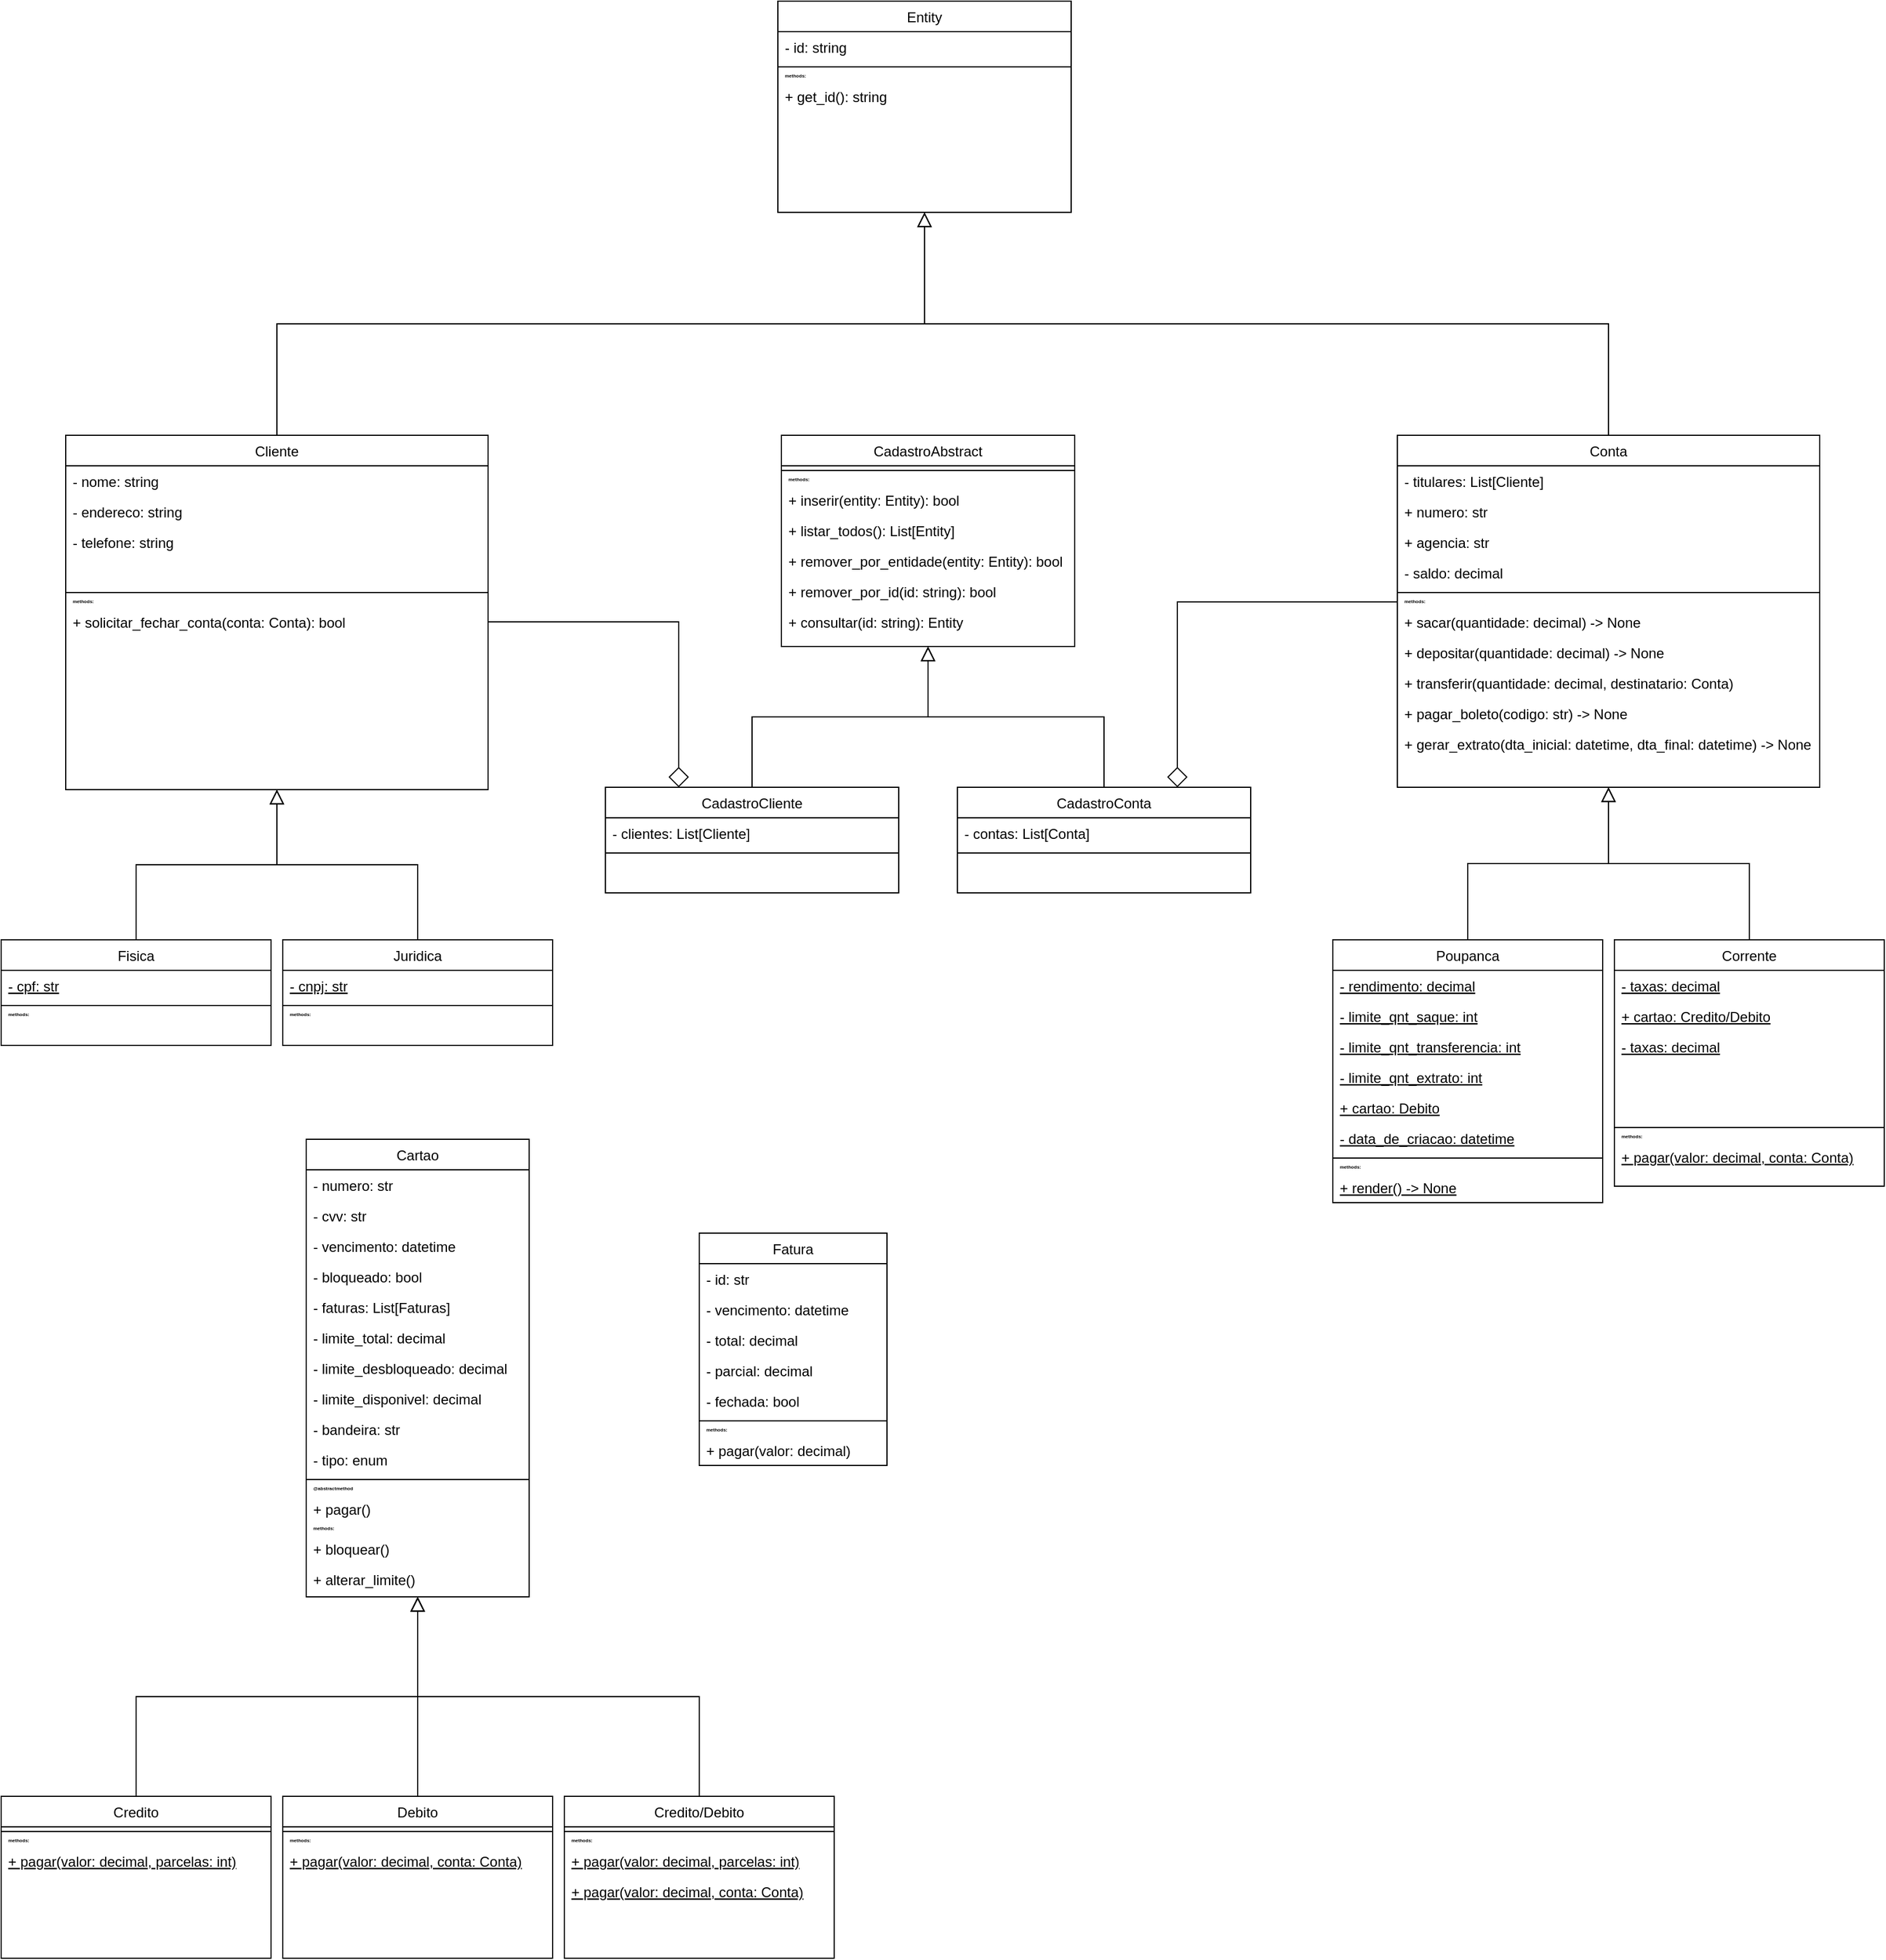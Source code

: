 <mxfile version="20.0.3" type="google"><diagram id="C5RBs43oDa-KdzZeNtuy" name="Page-1"><mxGraphModel grid="1" page="1" gridSize="10" guides="1" tooltips="1" connect="1" arrows="1" fold="1" pageScale="1" pageWidth="827" pageHeight="1169" math="0" shadow="0"><root><mxCell id="WIyWlLk6GJQsqaUBKTNV-0"/><mxCell id="WIyWlLk6GJQsqaUBKTNV-1" parent="WIyWlLk6GJQsqaUBKTNV-0"/><mxCell id="zkfFHV4jXpPFQw0GAbJ--6" value="Credito" style="swimlane;fontStyle=0;align=center;verticalAlign=top;childLayout=stackLayout;horizontal=1;startSize=26;horizontalStack=0;resizeParent=1;resizeLast=0;collapsible=1;marginBottom=0;rounded=0;shadow=0;strokeWidth=1;" vertex="1" parent="WIyWlLk6GJQsqaUBKTNV-1"><mxGeometry x="-85" y="460" width="230" height="138" as="geometry"><mxRectangle x="130" y="380" width="160" height="26" as="alternateBounds"/></mxGeometry></mxCell><mxCell id="zkfFHV4jXpPFQw0GAbJ--9" value="" style="line;html=1;strokeWidth=1;align=left;verticalAlign=middle;spacingTop=-1;spacingLeft=3;spacingRight=3;rotatable=0;labelPosition=right;points=[];portConstraint=eastwest;" vertex="1" parent="zkfFHV4jXpPFQw0GAbJ--6"><mxGeometry y="26" width="230" height="8" as="geometry"/></mxCell><mxCell id="u_0Yg5bYtsdsC9GdnKsK-55" value="methods:" style="text;align=left;verticalAlign=middle;spacingLeft=4;spacingRight=4;overflow=hidden;rotatable=0;points=[[0,0.5],[1,0.5]];portConstraint=eastwest;rounded=0;shadow=0;html=0;fontSize=4;fontStyle=1" vertex="1" parent="zkfFHV4jXpPFQw0GAbJ--6"><mxGeometry y="34" width="230" height="8" as="geometry"/></mxCell><mxCell id="zkfFHV4jXpPFQw0GAbJ--10" value="+ pagar(valor: decimal, parcelas: int)" style="text;align=left;verticalAlign=top;spacingLeft=4;spacingRight=4;overflow=hidden;rotatable=0;points=[[0,0.5],[1,0.5]];portConstraint=eastwest;fontStyle=4" vertex="1" parent="zkfFHV4jXpPFQw0GAbJ--6"><mxGeometry y="42" width="230" height="26" as="geometry"/></mxCell><mxCell id="zkfFHV4jXpPFQw0GAbJ--12" value="" style="endArrow=block;endSize=10;endFill=0;shadow=0;strokeWidth=1;rounded=0;edgeStyle=elbowEdgeStyle;elbow=vertical;entryX=0.5;entryY=1;entryDx=0;entryDy=0;" edge="1" parent="WIyWlLk6GJQsqaUBKTNV-1" source="zkfFHV4jXpPFQw0GAbJ--6" target="u_0Yg5bYtsdsC9GdnKsK-26"><mxGeometry width="160" relative="1" as="geometry"><mxPoint x="175" y="283" as="sourcePoint"/><mxPoint x="270" y="304" as="targetPoint"/></mxGeometry></mxCell><mxCell id="zkfFHV4jXpPFQw0GAbJ--13" value="Debito" style="swimlane;fontStyle=0;align=center;verticalAlign=top;childLayout=stackLayout;horizontal=1;startSize=26;horizontalStack=0;resizeParent=1;resizeLast=0;collapsible=1;marginBottom=0;rounded=0;shadow=0;strokeWidth=1;" vertex="1" parent="WIyWlLk6GJQsqaUBKTNV-1"><mxGeometry x="155" y="460" width="230" height="138" as="geometry"><mxRectangle x="340" y="380" width="170" height="26" as="alternateBounds"/></mxGeometry></mxCell><mxCell id="zkfFHV4jXpPFQw0GAbJ--15" value="" style="line;html=1;strokeWidth=1;align=left;verticalAlign=middle;spacingTop=-1;spacingLeft=3;spacingRight=3;rotatable=0;labelPosition=right;points=[];portConstraint=eastwest;" vertex="1" parent="zkfFHV4jXpPFQw0GAbJ--13"><mxGeometry y="26" width="230" height="8" as="geometry"/></mxCell><mxCell id="u_0Yg5bYtsdsC9GdnKsK-54" value="methods:" style="text;align=left;verticalAlign=middle;spacingLeft=4;spacingRight=4;overflow=hidden;rotatable=0;points=[[0,0.5],[1,0.5]];portConstraint=eastwest;rounded=0;shadow=0;html=0;fontSize=4;fontStyle=1" vertex="1" parent="zkfFHV4jXpPFQw0GAbJ--13"><mxGeometry y="34" width="230" height="8" as="geometry"/></mxCell><mxCell id="u_0Yg5bYtsdsC9GdnKsK-43" value="+ pagar(valor: decimal, conta: Conta)" style="text;align=left;verticalAlign=top;spacingLeft=4;spacingRight=4;overflow=hidden;rotatable=0;points=[[0,0.5],[1,0.5]];portConstraint=eastwest;fontStyle=4" vertex="1" parent="zkfFHV4jXpPFQw0GAbJ--13"><mxGeometry y="42" width="230" height="26" as="geometry"/></mxCell><mxCell id="zkfFHV4jXpPFQw0GAbJ--16" value="" style="endArrow=block;endSize=10;endFill=0;shadow=0;strokeWidth=1;rounded=0;edgeStyle=elbowEdgeStyle;elbow=vertical;entryX=0.5;entryY=1;entryDx=0;entryDy=0;" edge="1" parent="WIyWlLk6GJQsqaUBKTNV-1" source="zkfFHV4jXpPFQw0GAbJ--13" target="u_0Yg5bYtsdsC9GdnKsK-26"><mxGeometry width="160" relative="1" as="geometry"><mxPoint x="185" y="453" as="sourcePoint"/><mxPoint x="405" y="280" as="targetPoint"/></mxGeometry></mxCell><mxCell id="u_0Yg5bYtsdsC9GdnKsK-26" value="Cartao" style="swimlane;fontStyle=0;align=center;verticalAlign=top;childLayout=stackLayout;horizontal=1;startSize=26;horizontalStack=0;resizeParent=1;resizeLast=0;collapsible=1;marginBottom=0;rounded=0;shadow=0;strokeWidth=1;" vertex="1" parent="WIyWlLk6GJQsqaUBKTNV-1"><mxGeometry x="175" y="-100" width="190" height="390" as="geometry"><mxRectangle x="550" y="140" width="160" height="26" as="alternateBounds"/></mxGeometry></mxCell><mxCell id="u_0Yg5bYtsdsC9GdnKsK-27" value="- numero: str" style="text;align=left;verticalAlign=top;spacingLeft=4;spacingRight=4;overflow=hidden;rotatable=0;points=[[0,0.5],[1,0.5]];portConstraint=eastwest;" vertex="1" parent="u_0Yg5bYtsdsC9GdnKsK-26"><mxGeometry y="26" width="190" height="26" as="geometry"/></mxCell><mxCell id="u_0Yg5bYtsdsC9GdnKsK-28" value="- cvv: str" style="text;align=left;verticalAlign=top;spacingLeft=4;spacingRight=4;overflow=hidden;rotatable=0;points=[[0,0.5],[1,0.5]];portConstraint=eastwest;rounded=0;shadow=0;html=0;" vertex="1" parent="u_0Yg5bYtsdsC9GdnKsK-26"><mxGeometry y="52" width="190" height="26" as="geometry"/></mxCell><mxCell id="u_0Yg5bYtsdsC9GdnKsK-29" value="- vencimento: datetime" style="text;align=left;verticalAlign=top;spacingLeft=4;spacingRight=4;overflow=hidden;rotatable=0;points=[[0,0.5],[1,0.5]];portConstraint=eastwest;rounded=0;shadow=0;html=0;" vertex="1" parent="u_0Yg5bYtsdsC9GdnKsK-26"><mxGeometry y="78" width="190" height="26" as="geometry"/></mxCell><mxCell id="u_0Yg5bYtsdsC9GdnKsK-30" value="- bloqueado: bool" style="text;align=left;verticalAlign=top;spacingLeft=4;spacingRight=4;overflow=hidden;rotatable=0;points=[[0,0.5],[1,0.5]];portConstraint=eastwest;rounded=0;shadow=0;html=0;" vertex="1" parent="u_0Yg5bYtsdsC9GdnKsK-26"><mxGeometry y="104" width="190" height="26" as="geometry"/></mxCell><mxCell id="u_0Yg5bYtsdsC9GdnKsK-31" value="- faturas: List[Faturas]" style="text;align=left;verticalAlign=top;spacingLeft=4;spacingRight=4;overflow=hidden;rotatable=0;points=[[0,0.5],[1,0.5]];portConstraint=eastwest;rounded=0;shadow=0;html=0;" vertex="1" parent="u_0Yg5bYtsdsC9GdnKsK-26"><mxGeometry y="130" width="190" height="26" as="geometry"/></mxCell><mxCell id="u_0Yg5bYtsdsC9GdnKsK-36" value="- limite_total: decimal" style="text;align=left;verticalAlign=top;spacingLeft=4;spacingRight=4;overflow=hidden;rotatable=0;points=[[0,0.5],[1,0.5]];portConstraint=eastwest;rounded=0;shadow=0;html=0;" vertex="1" parent="u_0Yg5bYtsdsC9GdnKsK-26"><mxGeometry y="156" width="190" height="26" as="geometry"/></mxCell><mxCell id="u_0Yg5bYtsdsC9GdnKsK-37" value="- limite_desbloqueado: decimal" style="text;align=left;verticalAlign=top;spacingLeft=4;spacingRight=4;overflow=hidden;rotatable=0;points=[[0,0.5],[1,0.5]];portConstraint=eastwest;rounded=0;shadow=0;html=0;" vertex="1" parent="u_0Yg5bYtsdsC9GdnKsK-26"><mxGeometry y="182" width="190" height="26" as="geometry"/></mxCell><mxCell id="u_0Yg5bYtsdsC9GdnKsK-38" value="- limite_disponivel: decimal" style="text;align=left;verticalAlign=top;spacingLeft=4;spacingRight=4;overflow=hidden;rotatable=0;points=[[0,0.5],[1,0.5]];portConstraint=eastwest;rounded=0;shadow=0;html=0;" vertex="1" parent="u_0Yg5bYtsdsC9GdnKsK-26"><mxGeometry y="208" width="190" height="26" as="geometry"/></mxCell><mxCell id="u_0Yg5bYtsdsC9GdnKsK-39" value="- bandeira: str" style="text;align=left;verticalAlign=top;spacingLeft=4;spacingRight=4;overflow=hidden;rotatable=0;points=[[0,0.5],[1,0.5]];portConstraint=eastwest;rounded=0;shadow=0;html=0;" vertex="1" parent="u_0Yg5bYtsdsC9GdnKsK-26"><mxGeometry y="234" width="190" height="26" as="geometry"/></mxCell><mxCell id="u_0Yg5bYtsdsC9GdnKsK-207" value="- tipo: enum" style="text;align=left;verticalAlign=top;spacingLeft=4;spacingRight=4;overflow=hidden;rotatable=0;points=[[0,0.5],[1,0.5]];portConstraint=eastwest;rounded=0;shadow=0;html=0;" vertex="1" parent="u_0Yg5bYtsdsC9GdnKsK-26"><mxGeometry y="260" width="190" height="26" as="geometry"/></mxCell><mxCell id="u_0Yg5bYtsdsC9GdnKsK-32" value="" style="line;html=1;strokeWidth=1;align=left;verticalAlign=middle;spacingTop=-1;spacingLeft=3;spacingRight=3;rotatable=0;labelPosition=right;points=[];portConstraint=eastwest;" vertex="1" parent="u_0Yg5bYtsdsC9GdnKsK-26"><mxGeometry y="286" width="190" height="8" as="geometry"/></mxCell><mxCell id="u_0Yg5bYtsdsC9GdnKsK-40" value="@abstractmethod" style="text;align=left;verticalAlign=middle;spacingLeft=4;spacingRight=4;overflow=hidden;rotatable=0;points=[[0,0.5],[1,0.5]];portConstraint=eastwest;rounded=0;shadow=0;html=0;fontSize=4;fontStyle=1" vertex="1" parent="u_0Yg5bYtsdsC9GdnKsK-26"><mxGeometry y="294" width="190" height="8" as="geometry"/></mxCell><mxCell id="u_0Yg5bYtsdsC9GdnKsK-33" value="+ pagar()" style="text;align=left;verticalAlign=top;spacingLeft=4;spacingRight=4;overflow=hidden;rotatable=0;points=[[0,0.5],[1,0.5]];portConstraint=eastwest;" vertex="1" parent="u_0Yg5bYtsdsC9GdnKsK-26"><mxGeometry y="302" width="190" height="26" as="geometry"/></mxCell><mxCell id="u_0Yg5bYtsdsC9GdnKsK-41" value="methods:" style="text;align=left;verticalAlign=middle;spacingLeft=4;spacingRight=4;overflow=hidden;rotatable=0;points=[[0,0.5],[1,0.5]];portConstraint=eastwest;rounded=0;shadow=0;html=0;fontSize=4;fontStyle=1" vertex="1" parent="u_0Yg5bYtsdsC9GdnKsK-26"><mxGeometry y="328" width="190" height="8" as="geometry"/></mxCell><mxCell id="u_0Yg5bYtsdsC9GdnKsK-34" value="+ bloquear()" style="text;align=left;verticalAlign=top;spacingLeft=4;spacingRight=4;overflow=hidden;rotatable=0;points=[[0,0.5],[1,0.5]];portConstraint=eastwest;" vertex="1" parent="u_0Yg5bYtsdsC9GdnKsK-26"><mxGeometry y="336" width="190" height="26" as="geometry"/></mxCell><mxCell id="u_0Yg5bYtsdsC9GdnKsK-42" value="+ alterar_limite()" style="text;align=left;verticalAlign=top;spacingLeft=4;spacingRight=4;overflow=hidden;rotatable=0;points=[[0,0.5],[1,0.5]];portConstraint=eastwest;" vertex="1" parent="u_0Yg5bYtsdsC9GdnKsK-26"><mxGeometry y="362" width="190" height="26" as="geometry"/></mxCell><mxCell id="u_0Yg5bYtsdsC9GdnKsK-44" value="Conta" style="swimlane;fontStyle=0;align=center;verticalAlign=top;childLayout=stackLayout;horizontal=1;startSize=26;horizontalStack=0;resizeParent=1;resizeLast=0;collapsible=1;marginBottom=0;rounded=0;shadow=0;strokeWidth=1;" vertex="1" parent="WIyWlLk6GJQsqaUBKTNV-1"><mxGeometry x="1105" y="-700" width="360" height="300" as="geometry"><mxRectangle x="550" y="140" width="160" height="26" as="alternateBounds"/></mxGeometry></mxCell><mxCell id="u_0Yg5bYtsdsC9GdnKsK-45" value="- titulares: List[Cliente]" style="text;align=left;verticalAlign=top;spacingLeft=4;spacingRight=4;overflow=hidden;rotatable=0;points=[[0,0.5],[1,0.5]];portConstraint=eastwest;" vertex="1" parent="u_0Yg5bYtsdsC9GdnKsK-44"><mxGeometry y="26" width="360" height="26" as="geometry"/></mxCell><mxCell id="u_0Yg5bYtsdsC9GdnKsK-46" value="+ numero: str" style="text;align=left;verticalAlign=top;spacingLeft=4;spacingRight=4;overflow=hidden;rotatable=0;points=[[0,0.5],[1,0.5]];portConstraint=eastwest;rounded=0;shadow=0;html=0;" vertex="1" parent="u_0Yg5bYtsdsC9GdnKsK-44"><mxGeometry y="52" width="360" height="26" as="geometry"/></mxCell><mxCell id="u_0Yg5bYtsdsC9GdnKsK-47" value="+ agencia: str" style="text;align=left;verticalAlign=top;spacingLeft=4;spacingRight=4;overflow=hidden;rotatable=0;points=[[0,0.5],[1,0.5]];portConstraint=eastwest;rounded=0;shadow=0;html=0;" vertex="1" parent="u_0Yg5bYtsdsC9GdnKsK-44"><mxGeometry y="78" width="360" height="26" as="geometry"/></mxCell><mxCell id="u_0Yg5bYtsdsC9GdnKsK-48" value="- saldo: decimal" style="text;align=left;verticalAlign=top;spacingLeft=4;spacingRight=4;overflow=hidden;rotatable=0;points=[[0,0.5],[1,0.5]];portConstraint=eastwest;rounded=0;shadow=0;html=0;" vertex="1" parent="u_0Yg5bYtsdsC9GdnKsK-44"><mxGeometry y="104" width="360" height="26" as="geometry"/></mxCell><mxCell id="u_0Yg5bYtsdsC9GdnKsK-50" value="" style="line;html=1;strokeWidth=1;align=left;verticalAlign=middle;spacingTop=-1;spacingLeft=3;spacingRight=3;rotatable=0;labelPosition=right;points=[];portConstraint=eastwest;" vertex="1" parent="u_0Yg5bYtsdsC9GdnKsK-44"><mxGeometry y="130" width="360" height="8" as="geometry"/></mxCell><mxCell id="u_0Yg5bYtsdsC9GdnKsK-53" value="methods:" style="text;align=left;verticalAlign=middle;spacingLeft=4;spacingRight=4;overflow=hidden;rotatable=0;points=[[0,0.5],[1,0.5]];portConstraint=eastwest;rounded=0;shadow=0;html=0;fontSize=4;fontStyle=1" vertex="1" parent="u_0Yg5bYtsdsC9GdnKsK-44"><mxGeometry y="138" width="360" height="8" as="geometry"/></mxCell><mxCell id="u_0Yg5bYtsdsC9GdnKsK-51" value="+ sacar(quantidade: decimal) -&gt; None" style="text;align=left;verticalAlign=top;spacingLeft=4;spacingRight=4;overflow=hidden;rotatable=0;points=[[0,0.5],[1,0.5]];portConstraint=eastwest;" vertex="1" parent="u_0Yg5bYtsdsC9GdnKsK-44"><mxGeometry y="146" width="360" height="26" as="geometry"/></mxCell><mxCell id="u_0Yg5bYtsdsC9GdnKsK-62" value="+ depositar(quantidade: decimal) -&gt; None" style="text;align=left;verticalAlign=top;spacingLeft=4;spacingRight=4;overflow=hidden;rotatable=0;points=[[0,0.5],[1,0.5]];portConstraint=eastwest;" vertex="1" parent="u_0Yg5bYtsdsC9GdnKsK-44"><mxGeometry y="172" width="360" height="26" as="geometry"/></mxCell><mxCell id="u_0Yg5bYtsdsC9GdnKsK-63" value="+ transferir(quantidade: decimal, destinatario: Conta)" style="text;align=left;verticalAlign=top;spacingLeft=4;spacingRight=4;overflow=hidden;rotatable=0;points=[[0,0.5],[1,0.5]];portConstraint=eastwest;" vertex="1" parent="u_0Yg5bYtsdsC9GdnKsK-44"><mxGeometry y="198" width="360" height="26" as="geometry"/></mxCell><mxCell id="u_0Yg5bYtsdsC9GdnKsK-64" value="+ pagar_boleto(codigo: str) -&gt; None" style="text;align=left;verticalAlign=top;spacingLeft=4;spacingRight=4;overflow=hidden;rotatable=0;points=[[0,0.5],[1,0.5]];portConstraint=eastwest;" vertex="1" parent="u_0Yg5bYtsdsC9GdnKsK-44"><mxGeometry y="224" width="360" height="26" as="geometry"/></mxCell><mxCell id="u_0Yg5bYtsdsC9GdnKsK-90" value="+ gerar_extrato(dta_inicial: datetime, dta_final: datetime) -&gt; None" style="text;align=left;verticalAlign=top;spacingLeft=4;spacingRight=4;overflow=hidden;rotatable=0;points=[[0,0.5],[1,0.5]];portConstraint=eastwest;" vertex="1" parent="u_0Yg5bYtsdsC9GdnKsK-44"><mxGeometry y="250" width="360" height="26" as="geometry"/></mxCell><mxCell id="u_0Yg5bYtsdsC9GdnKsK-65" value="Fatura" style="swimlane;fontStyle=0;align=center;verticalAlign=top;childLayout=stackLayout;horizontal=1;startSize=26;horizontalStack=0;resizeParent=1;resizeLast=0;collapsible=1;marginBottom=0;rounded=0;shadow=0;strokeWidth=1;" vertex="1" parent="WIyWlLk6GJQsqaUBKTNV-1"><mxGeometry x="510" y="-20" width="160" height="198" as="geometry"><mxRectangle x="550" y="140" width="160" height="26" as="alternateBounds"/></mxGeometry></mxCell><mxCell id="u_0Yg5bYtsdsC9GdnKsK-208" value="- id: str" style="text;align=left;verticalAlign=top;spacingLeft=4;spacingRight=4;overflow=hidden;rotatable=0;points=[[0,0.5],[1,0.5]];portConstraint=eastwest;" vertex="1" parent="u_0Yg5bYtsdsC9GdnKsK-65"><mxGeometry y="26" width="160" height="26" as="geometry"/></mxCell><mxCell id="u_0Yg5bYtsdsC9GdnKsK-66" value="- vencimento: datetime" style="text;align=left;verticalAlign=top;spacingLeft=4;spacingRight=4;overflow=hidden;rotatable=0;points=[[0,0.5],[1,0.5]];portConstraint=eastwest;" vertex="1" parent="u_0Yg5bYtsdsC9GdnKsK-65"><mxGeometry y="52" width="160" height="26" as="geometry"/></mxCell><mxCell id="u_0Yg5bYtsdsC9GdnKsK-67" value="- total: decimal" style="text;align=left;verticalAlign=top;spacingLeft=4;spacingRight=4;overflow=hidden;rotatable=0;points=[[0,0.5],[1,0.5]];portConstraint=eastwest;rounded=0;shadow=0;html=0;" vertex="1" parent="u_0Yg5bYtsdsC9GdnKsK-65"><mxGeometry y="78" width="160" height="26" as="geometry"/></mxCell><mxCell id="u_0Yg5bYtsdsC9GdnKsK-68" value="- parcial: decimal" style="text;align=left;verticalAlign=top;spacingLeft=4;spacingRight=4;overflow=hidden;rotatable=0;points=[[0,0.5],[1,0.5]];portConstraint=eastwest;rounded=0;shadow=0;html=0;" vertex="1" parent="u_0Yg5bYtsdsC9GdnKsK-65"><mxGeometry y="104" width="160" height="26" as="geometry"/></mxCell><mxCell id="u_0Yg5bYtsdsC9GdnKsK-74" value="- fechada: bool" style="text;align=left;verticalAlign=top;spacingLeft=4;spacingRight=4;overflow=hidden;rotatable=0;points=[[0,0.5],[1,0.5]];portConstraint=eastwest;rounded=0;shadow=0;html=0;" vertex="1" parent="u_0Yg5bYtsdsC9GdnKsK-65"><mxGeometry y="130" width="160" height="26" as="geometry"/></mxCell><mxCell id="u_0Yg5bYtsdsC9GdnKsK-71" value="" style="line;html=1;strokeWidth=1;align=left;verticalAlign=middle;spacingTop=-1;spacingLeft=3;spacingRight=3;rotatable=0;labelPosition=right;points=[];portConstraint=eastwest;" vertex="1" parent="u_0Yg5bYtsdsC9GdnKsK-65"><mxGeometry y="156" width="160" height="8" as="geometry"/></mxCell><mxCell id="u_0Yg5bYtsdsC9GdnKsK-75" value="methods:" style="text;align=left;verticalAlign=middle;spacingLeft=4;spacingRight=4;overflow=hidden;rotatable=0;points=[[0,0.5],[1,0.5]];portConstraint=eastwest;rounded=0;shadow=0;html=0;fontSize=4;fontStyle=1" vertex="1" parent="u_0Yg5bYtsdsC9GdnKsK-65"><mxGeometry y="164" width="160" height="8" as="geometry"/></mxCell><mxCell id="u_0Yg5bYtsdsC9GdnKsK-72" value="+ pagar(valor: decimal)" style="text;align=left;verticalAlign=top;spacingLeft=4;spacingRight=4;overflow=hidden;rotatable=0;points=[[0,0.5],[1,0.5]];portConstraint=eastwest;" vertex="1" parent="u_0Yg5bYtsdsC9GdnKsK-65"><mxGeometry y="172" width="160" height="26" as="geometry"/></mxCell><mxCell id="u_0Yg5bYtsdsC9GdnKsK-77" value="Poupanca" style="swimlane;fontStyle=0;align=center;verticalAlign=top;childLayout=stackLayout;horizontal=1;startSize=26;horizontalStack=0;resizeParent=1;resizeLast=0;collapsible=1;marginBottom=0;rounded=0;shadow=0;strokeWidth=1;" vertex="1" parent="WIyWlLk6GJQsqaUBKTNV-1"><mxGeometry x="1050" y="-270" width="230" height="224" as="geometry"><mxRectangle x="130" y="380" width="160" height="26" as="alternateBounds"/></mxGeometry></mxCell><mxCell id="u_0Yg5bYtsdsC9GdnKsK-92" value="- rendimento: decimal" style="text;align=left;verticalAlign=top;spacingLeft=4;spacingRight=4;overflow=hidden;rotatable=0;points=[[0,0.5],[1,0.5]];portConstraint=eastwest;fontStyle=4" vertex="1" parent="u_0Yg5bYtsdsC9GdnKsK-77"><mxGeometry y="26" width="230" height="26" as="geometry"/></mxCell><mxCell id="u_0Yg5bYtsdsC9GdnKsK-93" value="- limite_qnt_saque: int" style="text;align=left;verticalAlign=top;spacingLeft=4;spacingRight=4;overflow=hidden;rotatable=0;points=[[0,0.5],[1,0.5]];portConstraint=eastwest;fontStyle=4" vertex="1" parent="u_0Yg5bYtsdsC9GdnKsK-77"><mxGeometry y="52" width="230" height="26" as="geometry"/></mxCell><mxCell id="u_0Yg5bYtsdsC9GdnKsK-94" value="- limite_qnt_transferencia: int" style="text;align=left;verticalAlign=top;spacingLeft=4;spacingRight=4;overflow=hidden;rotatable=0;points=[[0,0.5],[1,0.5]];portConstraint=eastwest;fontStyle=4" vertex="1" parent="u_0Yg5bYtsdsC9GdnKsK-77"><mxGeometry y="78" width="230" height="26" as="geometry"/></mxCell><mxCell id="u_0Yg5bYtsdsC9GdnKsK-95" value="- limite_qnt_extrato: int" style="text;align=left;verticalAlign=top;spacingLeft=4;spacingRight=4;overflow=hidden;rotatable=0;points=[[0,0.5],[1,0.5]];portConstraint=eastwest;fontStyle=4" vertex="1" parent="u_0Yg5bYtsdsC9GdnKsK-77"><mxGeometry y="104" width="230" height="26" as="geometry"/></mxCell><mxCell id="u_0Yg5bYtsdsC9GdnKsK-96" value="+ cartao: Debito" style="text;align=left;verticalAlign=top;spacingLeft=4;spacingRight=4;overflow=hidden;rotatable=0;points=[[0,0.5],[1,0.5]];portConstraint=eastwest;fontStyle=4" vertex="1" parent="u_0Yg5bYtsdsC9GdnKsK-77"><mxGeometry y="130" width="230" height="26" as="geometry"/></mxCell><mxCell id="u_0Yg5bYtsdsC9GdnKsK-220" value="- data_de_criacao: datetime" style="text;align=left;verticalAlign=top;spacingLeft=4;spacingRight=4;overflow=hidden;rotatable=0;points=[[0,0.5],[1,0.5]];portConstraint=eastwest;fontStyle=4" vertex="1" parent="u_0Yg5bYtsdsC9GdnKsK-77"><mxGeometry y="156" width="230" height="26" as="geometry"/></mxCell><mxCell id="u_0Yg5bYtsdsC9GdnKsK-78" value="" style="line;html=1;strokeWidth=1;align=left;verticalAlign=middle;spacingTop=-1;spacingLeft=3;spacingRight=3;rotatable=0;labelPosition=right;points=[];portConstraint=eastwest;" vertex="1" parent="u_0Yg5bYtsdsC9GdnKsK-77"><mxGeometry y="182" width="230" height="8" as="geometry"/></mxCell><mxCell id="u_0Yg5bYtsdsC9GdnKsK-79" value="methods:" style="text;align=left;verticalAlign=middle;spacingLeft=4;spacingRight=4;overflow=hidden;rotatable=0;points=[[0,0.5],[1,0.5]];portConstraint=eastwest;rounded=0;shadow=0;html=0;fontSize=4;fontStyle=1" vertex="1" parent="u_0Yg5bYtsdsC9GdnKsK-77"><mxGeometry y="190" width="230" height="8" as="geometry"/></mxCell><mxCell id="u_0Yg5bYtsdsC9GdnKsK-91" value="+ render() -&gt; None" style="text;align=left;verticalAlign=top;spacingLeft=4;spacingRight=4;overflow=hidden;rotatable=0;points=[[0,0.5],[1,0.5]];portConstraint=eastwest;fontStyle=4" vertex="1" parent="u_0Yg5bYtsdsC9GdnKsK-77"><mxGeometry y="198" width="230" height="26" as="geometry"/></mxCell><mxCell id="u_0Yg5bYtsdsC9GdnKsK-81" value="" style="endArrow=block;endSize=10;endFill=0;shadow=0;strokeWidth=1;rounded=0;edgeStyle=elbowEdgeStyle;elbow=vertical;entryX=0.5;entryY=1;entryDx=0;entryDy=0;" edge="1" parent="WIyWlLk6GJQsqaUBKTNV-1" source="u_0Yg5bYtsdsC9GdnKsK-77" target="u_0Yg5bYtsdsC9GdnKsK-44"><mxGeometry width="160" relative="1" as="geometry"><mxPoint x="1160" y="-431" as="sourcePoint"/><mxPoint x="1245" y="-410" as="targetPoint"/></mxGeometry></mxCell><mxCell id="u_0Yg5bYtsdsC9GdnKsK-82" value="Corrente" style="swimlane;fontStyle=0;align=center;verticalAlign=top;childLayout=stackLayout;horizontal=1;startSize=26;horizontalStack=0;resizeParent=1;resizeLast=0;collapsible=1;marginBottom=0;rounded=0;shadow=0;strokeWidth=1;" vertex="1" parent="WIyWlLk6GJQsqaUBKTNV-1"><mxGeometry x="1290" y="-270" width="230" height="210" as="geometry"><mxRectangle x="340" y="380" width="170" height="26" as="alternateBounds"/></mxGeometry></mxCell><mxCell id="u_0Yg5bYtsdsC9GdnKsK-97" value="- taxas: decimal" style="text;align=left;verticalAlign=top;spacingLeft=4;spacingRight=4;overflow=hidden;rotatable=0;points=[[0,0.5],[1,0.5]];portConstraint=eastwest;fontStyle=4" vertex="1" parent="u_0Yg5bYtsdsC9GdnKsK-82"><mxGeometry y="26" width="230" height="26" as="geometry"/></mxCell><mxCell id="u_0Yg5bYtsdsC9GdnKsK-98" value="+ cartao: Credito/Debito" style="text;align=left;verticalAlign=top;spacingLeft=4;spacingRight=4;overflow=hidden;rotatable=0;points=[[0,0.5],[1,0.5]];portConstraint=eastwest;fontStyle=4" vertex="1" parent="u_0Yg5bYtsdsC9GdnKsK-82"><mxGeometry y="52" width="230" height="26" as="geometry"/></mxCell><mxCell id="u_0Yg5bYtsdsC9GdnKsK-99" value="- taxas: decimal" style="text;align=left;verticalAlign=top;spacingLeft=4;spacingRight=4;overflow=hidden;rotatable=0;points=[[0,0.5],[1,0.5]];portConstraint=eastwest;fontStyle=4" vertex="1" parent="u_0Yg5bYtsdsC9GdnKsK-82"><mxGeometry y="78" width="230" height="26" as="geometry"/></mxCell><mxCell id="u_0Yg5bYtsdsC9GdnKsK-155" style="text;align=left;verticalAlign=top;spacingLeft=4;spacingRight=4;overflow=hidden;rotatable=0;points=[[0,0.5],[1,0.5]];portConstraint=eastwest;fontStyle=4" vertex="1" parent="u_0Yg5bYtsdsC9GdnKsK-82"><mxGeometry y="104" width="230" height="26" as="geometry"/></mxCell><mxCell id="u_0Yg5bYtsdsC9GdnKsK-154" style="text;align=left;verticalAlign=top;spacingLeft=4;spacingRight=4;overflow=hidden;rotatable=0;points=[[0,0.5],[1,0.5]];portConstraint=eastwest;fontStyle=4" vertex="1" parent="u_0Yg5bYtsdsC9GdnKsK-82"><mxGeometry y="130" width="230" height="26" as="geometry"/></mxCell><mxCell id="u_0Yg5bYtsdsC9GdnKsK-83" value="" style="line;html=1;strokeWidth=1;align=left;verticalAlign=middle;spacingTop=-1;spacingLeft=3;spacingRight=3;rotatable=0;labelPosition=right;points=[];portConstraint=eastwest;" vertex="1" parent="u_0Yg5bYtsdsC9GdnKsK-82"><mxGeometry y="156" width="230" height="8" as="geometry"/></mxCell><mxCell id="u_0Yg5bYtsdsC9GdnKsK-84" value="methods:" style="text;align=left;verticalAlign=middle;spacingLeft=4;spacingRight=4;overflow=hidden;rotatable=0;points=[[0,0.5],[1,0.5]];portConstraint=eastwest;rounded=0;shadow=0;html=0;fontSize=4;fontStyle=1" vertex="1" parent="u_0Yg5bYtsdsC9GdnKsK-82"><mxGeometry y="164" width="230" height="8" as="geometry"/></mxCell><mxCell id="u_0Yg5bYtsdsC9GdnKsK-85" value="+ pagar(valor: decimal, conta: Conta)" style="text;align=left;verticalAlign=top;spacingLeft=4;spacingRight=4;overflow=hidden;rotatable=0;points=[[0,0.5],[1,0.5]];portConstraint=eastwest;fontStyle=4" vertex="1" parent="u_0Yg5bYtsdsC9GdnKsK-82"><mxGeometry y="172" width="230" height="26" as="geometry"/></mxCell><mxCell id="u_0Yg5bYtsdsC9GdnKsK-86" value="" style="endArrow=block;endSize=10;endFill=0;shadow=0;strokeWidth=1;rounded=0;edgeStyle=elbowEdgeStyle;elbow=vertical;entryX=0.5;entryY=1;entryDx=0;entryDy=0;" edge="1" parent="WIyWlLk6GJQsqaUBKTNV-1" source="u_0Yg5bYtsdsC9GdnKsK-82" target="u_0Yg5bYtsdsC9GdnKsK-44"><mxGeometry width="160" relative="1" as="geometry"><mxPoint x="1170" y="-261" as="sourcePoint"/><mxPoint x="1325" y="-410" as="targetPoint"/></mxGeometry></mxCell><mxCell id="u_0Yg5bYtsdsC9GdnKsK-100" value="Credito/Debito" style="swimlane;fontStyle=0;align=center;verticalAlign=top;childLayout=stackLayout;horizontal=1;startSize=26;horizontalStack=0;resizeParent=1;resizeLast=0;collapsible=1;marginBottom=0;rounded=0;shadow=0;strokeWidth=1;" vertex="1" parent="WIyWlLk6GJQsqaUBKTNV-1"><mxGeometry x="395" y="460" width="230" height="138" as="geometry"><mxRectangle x="340" y="380" width="170" height="26" as="alternateBounds"/></mxGeometry></mxCell><mxCell id="u_0Yg5bYtsdsC9GdnKsK-101" value="" style="line;html=1;strokeWidth=1;align=left;verticalAlign=middle;spacingTop=-1;spacingLeft=3;spacingRight=3;rotatable=0;labelPosition=right;points=[];portConstraint=eastwest;" vertex="1" parent="u_0Yg5bYtsdsC9GdnKsK-100"><mxGeometry y="26" width="230" height="8" as="geometry"/></mxCell><mxCell id="u_0Yg5bYtsdsC9GdnKsK-102" value="methods:" style="text;align=left;verticalAlign=middle;spacingLeft=4;spacingRight=4;overflow=hidden;rotatable=0;points=[[0,0.5],[1,0.5]];portConstraint=eastwest;rounded=0;shadow=0;html=0;fontSize=4;fontStyle=1" vertex="1" parent="u_0Yg5bYtsdsC9GdnKsK-100"><mxGeometry y="34" width="230" height="8" as="geometry"/></mxCell><mxCell id="u_0Yg5bYtsdsC9GdnKsK-104" value="+ pagar(valor: decimal, parcelas: int)" style="text;align=left;verticalAlign=top;spacingLeft=4;spacingRight=4;overflow=hidden;rotatable=0;points=[[0,0.5],[1,0.5]];portConstraint=eastwest;fontStyle=4" vertex="1" parent="u_0Yg5bYtsdsC9GdnKsK-100"><mxGeometry y="42" width="230" height="26" as="geometry"/></mxCell><mxCell id="u_0Yg5bYtsdsC9GdnKsK-103" value="+ pagar(valor: decimal, conta: Conta)" style="text;align=left;verticalAlign=top;spacingLeft=4;spacingRight=4;overflow=hidden;rotatable=0;points=[[0,0.5],[1,0.5]];portConstraint=eastwest;fontStyle=4" vertex="1" parent="u_0Yg5bYtsdsC9GdnKsK-100"><mxGeometry y="68" width="230" height="26" as="geometry"/></mxCell><mxCell id="u_0Yg5bYtsdsC9GdnKsK-105" value="" style="endArrow=block;endSize=10;endFill=0;shadow=0;strokeWidth=1;rounded=0;edgeStyle=elbowEdgeStyle;elbow=vertical;entryX=0.5;entryY=1;entryDx=0;entryDy=0;exitX=0.5;exitY=0;exitDx=0;exitDy=0;" edge="1" parent="WIyWlLk6GJQsqaUBKTNV-1" source="u_0Yg5bYtsdsC9GdnKsK-100" target="u_0Yg5bYtsdsC9GdnKsK-26"><mxGeometry width="160" relative="1" as="geometry"><mxPoint x="40" y="470" as="sourcePoint"/><mxPoint x="280" y="300" as="targetPoint"/></mxGeometry></mxCell><mxCell id="u_0Yg5bYtsdsC9GdnKsK-107" value="CadastroAbstract" style="swimlane;fontStyle=0;align=center;verticalAlign=top;childLayout=stackLayout;horizontal=1;startSize=26;horizontalStack=0;resizeParent=1;resizeLast=0;collapsible=1;marginBottom=0;rounded=0;shadow=0;strokeWidth=1;" vertex="1" parent="WIyWlLk6GJQsqaUBKTNV-1"><mxGeometry x="580" y="-700" width="250" height="180" as="geometry"><mxRectangle x="550" y="140" width="160" height="26" as="alternateBounds"/></mxGeometry></mxCell><mxCell id="u_0Yg5bYtsdsC9GdnKsK-113" value="" style="line;html=1;strokeWidth=1;align=left;verticalAlign=middle;spacingTop=-1;spacingLeft=3;spacingRight=3;rotatable=0;labelPosition=right;points=[];portConstraint=eastwest;" vertex="1" parent="u_0Yg5bYtsdsC9GdnKsK-107"><mxGeometry y="26" width="250" height="8" as="geometry"/></mxCell><mxCell id="u_0Yg5bYtsdsC9GdnKsK-156" value="methods:" style="text;align=left;verticalAlign=middle;spacingLeft=4;spacingRight=4;overflow=hidden;rotatable=0;points=[[0,0.5],[1,0.5]];portConstraint=eastwest;rounded=0;shadow=0;html=0;fontSize=4;fontStyle=1" vertex="1" parent="u_0Yg5bYtsdsC9GdnKsK-107"><mxGeometry y="34" width="250" height="8" as="geometry"/></mxCell><mxCell id="u_0Yg5bYtsdsC9GdnKsK-120" value="+ inserir(entity: Entity): bool" style="text;align=left;verticalAlign=top;spacingLeft=4;spacingRight=4;overflow=hidden;rotatable=0;points=[[0,0.5],[1,0.5]];portConstraint=eastwest;rounded=0;shadow=0;html=0;" vertex="1" parent="u_0Yg5bYtsdsC9GdnKsK-107"><mxGeometry y="42" width="250" height="26" as="geometry"/></mxCell><mxCell id="u_0Yg5bYtsdsC9GdnKsK-124" value="+ listar_todos(): List[Entity]" style="text;align=left;verticalAlign=top;spacingLeft=4;spacingRight=4;overflow=hidden;rotatable=0;points=[[0,0.5],[1,0.5]];portConstraint=eastwest;rounded=0;shadow=0;html=0;" vertex="1" parent="u_0Yg5bYtsdsC9GdnKsK-107"><mxGeometry y="68" width="250" height="26" as="geometry"/></mxCell><mxCell id="u_0Yg5bYtsdsC9GdnKsK-123" value="+ remover_por_entidade(entity: Entity): bool" style="text;align=left;verticalAlign=top;spacingLeft=4;spacingRight=4;overflow=hidden;rotatable=0;points=[[0,0.5],[1,0.5]];portConstraint=eastwest;rounded=0;shadow=0;html=0;" vertex="1" parent="u_0Yg5bYtsdsC9GdnKsK-107"><mxGeometry y="94" width="250" height="26" as="geometry"/></mxCell><mxCell id="u_0Yg5bYtsdsC9GdnKsK-122" value="+ remover_por_id(id: string): bool" style="text;align=left;verticalAlign=top;spacingLeft=4;spacingRight=4;overflow=hidden;rotatable=0;points=[[0,0.5],[1,0.5]];portConstraint=eastwest;rounded=0;shadow=0;html=0;" vertex="1" parent="u_0Yg5bYtsdsC9GdnKsK-107"><mxGeometry y="120" width="250" height="26" as="geometry"/></mxCell><mxCell id="u_0Yg5bYtsdsC9GdnKsK-121" value="+ consultar(id: string): Entity" style="text;align=left;verticalAlign=top;spacingLeft=4;spacingRight=4;overflow=hidden;rotatable=0;points=[[0,0.5],[1,0.5]];portConstraint=eastwest;" vertex="1" parent="u_0Yg5bYtsdsC9GdnKsK-107"><mxGeometry y="146" width="250" height="26" as="geometry"/></mxCell><mxCell id="u_0Yg5bYtsdsC9GdnKsK-125" value="CadastroCliente" style="swimlane;fontStyle=0;align=center;verticalAlign=top;childLayout=stackLayout;horizontal=1;startSize=26;horizontalStack=0;resizeParent=1;resizeLast=0;collapsible=1;marginBottom=0;rounded=0;shadow=0;strokeWidth=1;" vertex="1" parent="WIyWlLk6GJQsqaUBKTNV-1"><mxGeometry x="430" y="-400" width="250" height="90" as="geometry"><mxRectangle x="550" y="140" width="160" height="26" as="alternateBounds"/></mxGeometry></mxCell><mxCell id="u_0Yg5bYtsdsC9GdnKsK-133" value="- clientes: List[Cliente]" style="text;align=left;verticalAlign=top;spacingLeft=4;spacingRight=4;overflow=hidden;rotatable=0;points=[[0,0.5],[1,0.5]];portConstraint=eastwest;rounded=0;shadow=0;html=0;" vertex="1" parent="u_0Yg5bYtsdsC9GdnKsK-125"><mxGeometry y="26" width="250" height="26" as="geometry"/></mxCell><mxCell id="u_0Yg5bYtsdsC9GdnKsK-126" value="" style="line;html=1;strokeWidth=1;align=left;verticalAlign=middle;spacingTop=-1;spacingLeft=3;spacingRight=3;rotatable=0;labelPosition=right;points=[];portConstraint=eastwest;" vertex="1" parent="u_0Yg5bYtsdsC9GdnKsK-125"><mxGeometry y="52" width="250" height="8" as="geometry"/></mxCell><mxCell id="u_0Yg5bYtsdsC9GdnKsK-134" value="CadastroConta" style="swimlane;fontStyle=0;align=center;verticalAlign=top;childLayout=stackLayout;horizontal=1;startSize=26;horizontalStack=0;resizeParent=1;resizeLast=0;collapsible=1;marginBottom=0;rounded=0;shadow=0;strokeWidth=1;" vertex="1" parent="WIyWlLk6GJQsqaUBKTNV-1"><mxGeometry x="730" y="-400" width="250" height="90" as="geometry"><mxRectangle x="550" y="140" width="160" height="26" as="alternateBounds"/></mxGeometry></mxCell><mxCell id="u_0Yg5bYtsdsC9GdnKsK-135" value="- contas: List[Conta]" style="text;align=left;verticalAlign=top;spacingLeft=4;spacingRight=4;overflow=hidden;rotatable=0;points=[[0,0.5],[1,0.5]];portConstraint=eastwest;rounded=0;shadow=0;html=0;" vertex="1" parent="u_0Yg5bYtsdsC9GdnKsK-134"><mxGeometry y="26" width="250" height="26" as="geometry"/></mxCell><mxCell id="u_0Yg5bYtsdsC9GdnKsK-136" value="" style="line;html=1;strokeWidth=1;align=left;verticalAlign=middle;spacingTop=-1;spacingLeft=3;spacingRight=3;rotatable=0;labelPosition=right;points=[];portConstraint=eastwest;" vertex="1" parent="u_0Yg5bYtsdsC9GdnKsK-134"><mxGeometry y="52" width="250" height="8" as="geometry"/></mxCell><mxCell id="u_0Yg5bYtsdsC9GdnKsK-138" value="" style="endArrow=block;endSize=10;endFill=0;shadow=0;strokeWidth=1;rounded=0;edgeStyle=elbowEdgeStyle;elbow=vertical;entryX=0.5;entryY=1;entryDx=0;entryDy=0;exitX=0.5;exitY=0;exitDx=0;exitDy=0;" edge="1" parent="WIyWlLk6GJQsqaUBKTNV-1" source="u_0Yg5bYtsdsC9GdnKsK-134" target="u_0Yg5bYtsdsC9GdnKsK-107"><mxGeometry width="160" relative="1" as="geometry"><mxPoint x="820" y="-384" as="sourcePoint"/><mxPoint x="700" y="-512" as="targetPoint"/></mxGeometry></mxCell><mxCell id="u_0Yg5bYtsdsC9GdnKsK-137" value="" style="endArrow=block;endSize=10;endFill=0;shadow=0;strokeWidth=1;rounded=0;edgeStyle=elbowEdgeStyle;elbow=vertical;entryX=0.5;entryY=1;entryDx=0;entryDy=0;exitX=0.5;exitY=0;exitDx=0;exitDy=0;" edge="1" parent="WIyWlLk6GJQsqaUBKTNV-1" source="u_0Yg5bYtsdsC9GdnKsK-125" target="u_0Yg5bYtsdsC9GdnKsK-107"><mxGeometry width="160" relative="1" as="geometry"><mxPoint x="580" y="-384" as="sourcePoint"/><mxPoint x="700" y="-512" as="targetPoint"/></mxGeometry></mxCell><mxCell id="u_0Yg5bYtsdsC9GdnKsK-150" value="" style="endArrow=block;endSize=10;endFill=0;shadow=0;strokeWidth=1;rounded=0;edgeStyle=elbowEdgeStyle;elbow=vertical;exitX=0.5;exitY=0;exitDx=0;exitDy=0;entryX=0.5;entryY=1;entryDx=0;entryDy=0;" edge="1" parent="WIyWlLk6GJQsqaUBKTNV-1" source="u_0Yg5bYtsdsC9GdnKsK-44" target="u_0Yg5bYtsdsC9GdnKsK-174"><mxGeometry width="160" relative="1" as="geometry"><mxPoint x="1595" y="-692.0" as="sourcePoint"/><mxPoint x="690" y="-810" as="targetPoint"/></mxGeometry></mxCell><mxCell id="u_0Yg5bYtsdsC9GdnKsK-153" style="edgeStyle=orthogonalEdgeStyle;rounded=0;orthogonalLoop=1;jettySize=auto;html=1;entryX=0.75;entryY=0;entryDx=0;entryDy=0;fontSize=5;endArrow=diamond;endFill=0;endSize=15;" edge="1" parent="WIyWlLk6GJQsqaUBKTNV-1" source="u_0Yg5bYtsdsC9GdnKsK-53" target="u_0Yg5bYtsdsC9GdnKsK-134"><mxGeometry relative="1" as="geometry"/></mxCell><mxCell id="u_0Yg5bYtsdsC9GdnKsK-158" value="Cliente" style="swimlane;fontStyle=0;align=center;verticalAlign=top;childLayout=stackLayout;horizontal=1;startSize=26;horizontalStack=0;resizeParent=1;resizeLast=0;collapsible=1;marginBottom=0;rounded=0;shadow=0;strokeWidth=1;" vertex="1" parent="WIyWlLk6GJQsqaUBKTNV-1"><mxGeometry x="-30" y="-700" width="360" height="302" as="geometry"><mxRectangle x="550" y="140" width="160" height="26" as="alternateBounds"/></mxGeometry></mxCell><mxCell id="u_0Yg5bYtsdsC9GdnKsK-160" value="- nome: string" style="text;align=left;verticalAlign=top;spacingLeft=4;spacingRight=4;overflow=hidden;rotatable=0;points=[[0,0.5],[1,0.5]];portConstraint=eastwest;" vertex="1" parent="u_0Yg5bYtsdsC9GdnKsK-158"><mxGeometry y="26" width="360" height="26" as="geometry"/></mxCell><mxCell id="u_0Yg5bYtsdsC9GdnKsK-161" value="- endereco: string" style="text;align=left;verticalAlign=top;spacingLeft=4;spacingRight=4;overflow=hidden;rotatable=0;points=[[0,0.5],[1,0.5]];portConstraint=eastwest;rounded=0;shadow=0;html=0;" vertex="1" parent="u_0Yg5bYtsdsC9GdnKsK-158"><mxGeometry y="52" width="360" height="26" as="geometry"/></mxCell><mxCell id="u_0Yg5bYtsdsC9GdnKsK-162" value="- telefone: string" style="text;align=left;verticalAlign=top;spacingLeft=4;spacingRight=4;overflow=hidden;rotatable=0;points=[[0,0.5],[1,0.5]];portConstraint=eastwest;rounded=0;shadow=0;html=0;" vertex="1" parent="u_0Yg5bYtsdsC9GdnKsK-158"><mxGeometry y="78" width="360" height="26" as="geometry"/></mxCell><mxCell id="u_0Yg5bYtsdsC9GdnKsK-203" style="text;align=left;verticalAlign=top;spacingLeft=4;spacingRight=4;overflow=hidden;rotatable=0;points=[[0,0.5],[1,0.5]];portConstraint=eastwest;rounded=0;shadow=0;html=0;" vertex="1" parent="u_0Yg5bYtsdsC9GdnKsK-158"><mxGeometry y="104" width="360" height="26" as="geometry"/></mxCell><mxCell id="u_0Yg5bYtsdsC9GdnKsK-164" value="" style="line;html=1;strokeWidth=1;align=left;verticalAlign=middle;spacingTop=-1;spacingLeft=3;spacingRight=3;rotatable=0;labelPosition=right;points=[];portConstraint=eastwest;" vertex="1" parent="u_0Yg5bYtsdsC9GdnKsK-158"><mxGeometry y="130" width="360" height="8" as="geometry"/></mxCell><mxCell id="u_0Yg5bYtsdsC9GdnKsK-165" value="methods:" style="text;align=left;verticalAlign=middle;spacingLeft=4;spacingRight=4;overflow=hidden;rotatable=0;points=[[0,0.5],[1,0.5]];portConstraint=eastwest;rounded=0;shadow=0;html=0;fontSize=4;fontStyle=1" vertex="1" parent="u_0Yg5bYtsdsC9GdnKsK-158"><mxGeometry y="138" width="360" height="8" as="geometry"/></mxCell><mxCell id="u_0Yg5bYtsdsC9GdnKsK-166" value="+ solicitar_fechar_conta(conta: Conta): bool" style="text;align=left;verticalAlign=top;spacingLeft=4;spacingRight=4;overflow=hidden;rotatable=0;points=[[0,0.5],[1,0.5]];portConstraint=eastwest;" vertex="1" parent="u_0Yg5bYtsdsC9GdnKsK-158"><mxGeometry y="146" width="360" height="26" as="geometry"/></mxCell><mxCell id="u_0Yg5bYtsdsC9GdnKsK-172" value="" style="endArrow=block;endSize=10;endFill=0;shadow=0;strokeWidth=1;rounded=0;edgeStyle=elbowEdgeStyle;elbow=vertical;exitX=0.5;exitY=0;exitDx=0;exitDy=0;entryX=0.5;entryY=1;entryDx=0;entryDy=0;" edge="1" parent="WIyWlLk6GJQsqaUBKTNV-1" source="u_0Yg5bYtsdsC9GdnKsK-158" target="u_0Yg5bYtsdsC9GdnKsK-174"><mxGeometry width="160" relative="1" as="geometry"><mxPoint x="1295" y="-690" as="sourcePoint"/><mxPoint x="660" y="-820" as="targetPoint"/></mxGeometry></mxCell><mxCell id="u_0Yg5bYtsdsC9GdnKsK-174" value="Entity" style="swimlane;fontStyle=0;align=center;verticalAlign=top;childLayout=stackLayout;horizontal=1;startSize=26;horizontalStack=0;resizeParent=1;resizeLast=0;collapsible=1;marginBottom=0;rounded=0;shadow=0;strokeWidth=1;" vertex="1" parent="WIyWlLk6GJQsqaUBKTNV-1"><mxGeometry x="577" y="-1070" width="250" height="180" as="geometry"><mxRectangle x="550" y="140" width="160" height="26" as="alternateBounds"/></mxGeometry></mxCell><mxCell id="u_0Yg5bYtsdsC9GdnKsK-182" value="- id: string" style="text;align=left;verticalAlign=top;spacingLeft=4;spacingRight=4;overflow=hidden;rotatable=0;points=[[0,0.5],[1,0.5]];portConstraint=eastwest;rounded=0;shadow=0;html=0;" vertex="1" parent="u_0Yg5bYtsdsC9GdnKsK-174"><mxGeometry y="26" width="250" height="26" as="geometry"/></mxCell><mxCell id="u_0Yg5bYtsdsC9GdnKsK-175" value="" style="line;html=1;strokeWidth=1;align=left;verticalAlign=middle;spacingTop=-1;spacingLeft=3;spacingRight=3;rotatable=0;labelPosition=right;points=[];portConstraint=eastwest;" vertex="1" parent="u_0Yg5bYtsdsC9GdnKsK-174"><mxGeometry y="52" width="250" height="8" as="geometry"/></mxCell><mxCell id="u_0Yg5bYtsdsC9GdnKsK-176" value="methods:" style="text;align=left;verticalAlign=middle;spacingLeft=4;spacingRight=4;overflow=hidden;rotatable=0;points=[[0,0.5],[1,0.5]];portConstraint=eastwest;rounded=0;shadow=0;html=0;fontSize=4;fontStyle=1" vertex="1" parent="u_0Yg5bYtsdsC9GdnKsK-174"><mxGeometry y="60" width="250" height="8" as="geometry"/></mxCell><mxCell id="u_0Yg5bYtsdsC9GdnKsK-177" value="+ get_id(): string" style="text;align=left;verticalAlign=top;spacingLeft=4;spacingRight=4;overflow=hidden;rotatable=0;points=[[0,0.5],[1,0.5]];portConstraint=eastwest;rounded=0;shadow=0;html=0;" vertex="1" parent="u_0Yg5bYtsdsC9GdnKsK-174"><mxGeometry y="68" width="250" height="26" as="geometry"/></mxCell><mxCell id="u_0Yg5bYtsdsC9GdnKsK-183" value="Fisica" style="swimlane;fontStyle=0;align=center;verticalAlign=top;childLayout=stackLayout;horizontal=1;startSize=26;horizontalStack=0;resizeParent=1;resizeLast=0;collapsible=1;marginBottom=0;rounded=0;shadow=0;strokeWidth=1;" vertex="1" parent="WIyWlLk6GJQsqaUBKTNV-1"><mxGeometry x="-85" y="-270" width="230" height="90" as="geometry"><mxRectangle x="130" y="380" width="160" height="26" as="alternateBounds"/></mxGeometry></mxCell><mxCell id="u_0Yg5bYtsdsC9GdnKsK-184" value="- cpf: str" style="text;align=left;verticalAlign=top;spacingLeft=4;spacingRight=4;overflow=hidden;rotatable=0;points=[[0,0.5],[1,0.5]];portConstraint=eastwest;fontStyle=4" vertex="1" parent="u_0Yg5bYtsdsC9GdnKsK-183"><mxGeometry y="26" width="230" height="26" as="geometry"/></mxCell><mxCell id="u_0Yg5bYtsdsC9GdnKsK-189" value="" style="line;html=1;strokeWidth=1;align=left;verticalAlign=middle;spacingTop=-1;spacingLeft=3;spacingRight=3;rotatable=0;labelPosition=right;points=[];portConstraint=eastwest;" vertex="1" parent="u_0Yg5bYtsdsC9GdnKsK-183"><mxGeometry y="52" width="230" height="8" as="geometry"/></mxCell><mxCell id="u_0Yg5bYtsdsC9GdnKsK-190" value="methods:" style="text;align=left;verticalAlign=middle;spacingLeft=4;spacingRight=4;overflow=hidden;rotatable=0;points=[[0,0.5],[1,0.5]];portConstraint=eastwest;rounded=0;shadow=0;html=0;fontSize=4;fontStyle=1" vertex="1" parent="u_0Yg5bYtsdsC9GdnKsK-183"><mxGeometry y="60" width="230" height="8" as="geometry"/></mxCell><mxCell id="u_0Yg5bYtsdsC9GdnKsK-192" value="" style="endArrow=block;endSize=10;endFill=0;shadow=0;strokeWidth=1;rounded=0;edgeStyle=elbowEdgeStyle;elbow=vertical;entryX=0.5;entryY=1;entryDx=0;entryDy=0;" edge="1" parent="WIyWlLk6GJQsqaUBKTNV-1" source="u_0Yg5bYtsdsC9GdnKsK-183" target="u_0Yg5bYtsdsC9GdnKsK-158"><mxGeometry width="160" relative="1" as="geometry"><mxPoint y="-433" as="sourcePoint"/><mxPoint x="120" y="-380" as="targetPoint"/></mxGeometry></mxCell><mxCell id="u_0Yg5bYtsdsC9GdnKsK-193" value="Juridica" style="swimlane;fontStyle=0;align=center;verticalAlign=top;childLayout=stackLayout;horizontal=1;startSize=26;horizontalStack=0;resizeParent=1;resizeLast=0;collapsible=1;marginBottom=0;rounded=0;shadow=0;strokeWidth=1;" vertex="1" parent="WIyWlLk6GJQsqaUBKTNV-1"><mxGeometry x="155" y="-270" width="230" height="90" as="geometry"><mxRectangle x="340" y="380" width="170" height="26" as="alternateBounds"/></mxGeometry></mxCell><mxCell id="u_0Yg5bYtsdsC9GdnKsK-194" value="- cnpj: str" style="text;align=left;verticalAlign=top;spacingLeft=4;spacingRight=4;overflow=hidden;rotatable=0;points=[[0,0.5],[1,0.5]];portConstraint=eastwest;fontStyle=4" vertex="1" parent="u_0Yg5bYtsdsC9GdnKsK-193"><mxGeometry y="26" width="230" height="26" as="geometry"/></mxCell><mxCell id="u_0Yg5bYtsdsC9GdnKsK-199" value="" style="line;html=1;strokeWidth=1;align=left;verticalAlign=middle;spacingTop=-1;spacingLeft=3;spacingRight=3;rotatable=0;labelPosition=right;points=[];portConstraint=eastwest;" vertex="1" parent="u_0Yg5bYtsdsC9GdnKsK-193"><mxGeometry y="52" width="230" height="8" as="geometry"/></mxCell><mxCell id="u_0Yg5bYtsdsC9GdnKsK-200" value="methods:" style="text;align=left;verticalAlign=middle;spacingLeft=4;spacingRight=4;overflow=hidden;rotatable=0;points=[[0,0.5],[1,0.5]];portConstraint=eastwest;rounded=0;shadow=0;html=0;fontSize=4;fontStyle=1" vertex="1" parent="u_0Yg5bYtsdsC9GdnKsK-193"><mxGeometry y="60" width="230" height="8" as="geometry"/></mxCell><mxCell id="u_0Yg5bYtsdsC9GdnKsK-202" value="" style="endArrow=block;endSize=10;endFill=0;shadow=0;strokeWidth=1;rounded=0;edgeStyle=elbowEdgeStyle;elbow=vertical;entryX=0.5;entryY=1;entryDx=0;entryDy=0;" edge="1" parent="WIyWlLk6GJQsqaUBKTNV-1" source="u_0Yg5bYtsdsC9GdnKsK-193" target="u_0Yg5bYtsdsC9GdnKsK-158"><mxGeometry width="160" relative="1" as="geometry"><mxPoint x="10" y="-263" as="sourcePoint"/><mxPoint x="200" y="-370" as="targetPoint"/></mxGeometry></mxCell><mxCell id="u_0Yg5bYtsdsC9GdnKsK-206" style="edgeStyle=orthogonalEdgeStyle;rounded=0;orthogonalLoop=1;jettySize=auto;html=1;exitX=1;exitY=0.5;exitDx=0;exitDy=0;entryX=0.25;entryY=0;entryDx=0;entryDy=0;fontSize=5;endArrow=diamond;endFill=0;endSize=15;" edge="1" parent="WIyWlLk6GJQsqaUBKTNV-1" source="u_0Yg5bYtsdsC9GdnKsK-166" target="u_0Yg5bYtsdsC9GdnKsK-125"><mxGeometry relative="1" as="geometry"/></mxCell></root></mxGraphModel></diagram></mxfile>